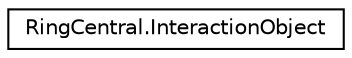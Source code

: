 digraph "Graphical Class Hierarchy"
{
 // LATEX_PDF_SIZE
  edge [fontname="Helvetica",fontsize="10",labelfontname="Helvetica",labelfontsize="10"];
  node [fontname="Helvetica",fontsize="10",shape=record];
  rankdir="LR";
  Node0 [label="RingCentral.InteractionObject",height=0.2,width=0.4,color="black", fillcolor="white", style="filled",URL="$classRingCentral_1_1InteractionObject.html",tooltip=" "];
}

